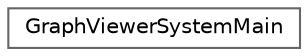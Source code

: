 digraph "クラス階層図"
{
 // LATEX_PDF_SIZE
  bgcolor="transparent";
  edge [fontname=Helvetica,fontsize=10,labelfontname=Helvetica,labelfontsize=10];
  node [fontname=Helvetica,fontsize=10,shape=box,height=0.2,width=0.4];
  rankdir="LR";
  Node0 [id="Node000000",label="GraphViewerSystemMain",height=0.2,width=0.4,color="grey40", fillcolor="white", style="filled",URL="$class_graph_viewer_system_main.html",tooltip=" "];
}
